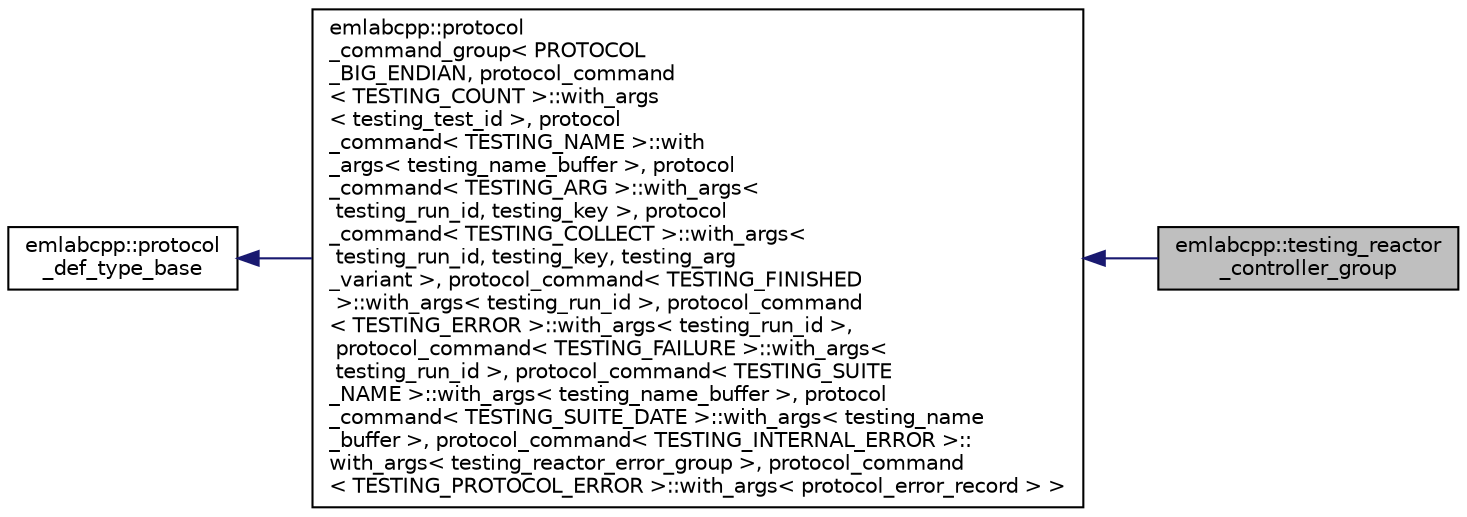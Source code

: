 digraph "emlabcpp::testing_reactor_controller_group"
{
 // LATEX_PDF_SIZE
  edge [fontname="Helvetica",fontsize="10",labelfontname="Helvetica",labelfontsize="10"];
  node [fontname="Helvetica",fontsize="10",shape=record];
  rankdir="LR";
  Node1 [label="emlabcpp::testing_reactor\l_controller_group",height=0.2,width=0.4,color="black", fillcolor="grey75", style="filled", fontcolor="black",tooltip=" "];
  Node2 -> Node1 [dir="back",color="midnightblue",fontsize="10",style="solid",fontname="Helvetica"];
  Node2 [label="emlabcpp::protocol\l_command_group\< PROTOCOL\l_BIG_ENDIAN, protocol_command\l\< TESTING_COUNT \>::with_args\l\< testing_test_id \>, protocol\l_command\< TESTING_NAME \>::with\l_args\< testing_name_buffer \>, protocol\l_command\< TESTING_ARG \>::with_args\<\l testing_run_id, testing_key \>, protocol\l_command\< TESTING_COLLECT \>::with_args\<\l testing_run_id, testing_key, testing_arg\l_variant \>, protocol_command\< TESTING_FINISHED\l \>::with_args\< testing_run_id \>, protocol_command\l\< TESTING_ERROR \>::with_args\< testing_run_id \>,\l protocol_command\< TESTING_FAILURE \>::with_args\<\l testing_run_id \>, protocol_command\< TESTING_SUITE\l_NAME \>::with_args\< testing_name_buffer \>, protocol\l_command\< TESTING_SUITE_DATE \>::with_args\< testing_name\l_buffer \>, protocol_command\< TESTING_INTERNAL_ERROR \>::\lwith_args\< testing_reactor_error_group \>, protocol_command\l\< TESTING_PROTOCOL_ERROR \>::with_args\< protocol_error_record \> \>",height=0.2,width=0.4,color="black", fillcolor="white", style="filled",URL="$structemlabcpp_1_1protocol__command__group.html",tooltip=" "];
  Node3 -> Node2 [dir="back",color="midnightblue",fontsize="10",style="solid",fontname="Helvetica"];
  Node3 [label="emlabcpp::protocol\l_def_type_base",height=0.2,width=0.4,color="black", fillcolor="white", style="filled",URL="$structemlabcpp_1_1protocol__def__type__base.html",tooltip=" "];
}
